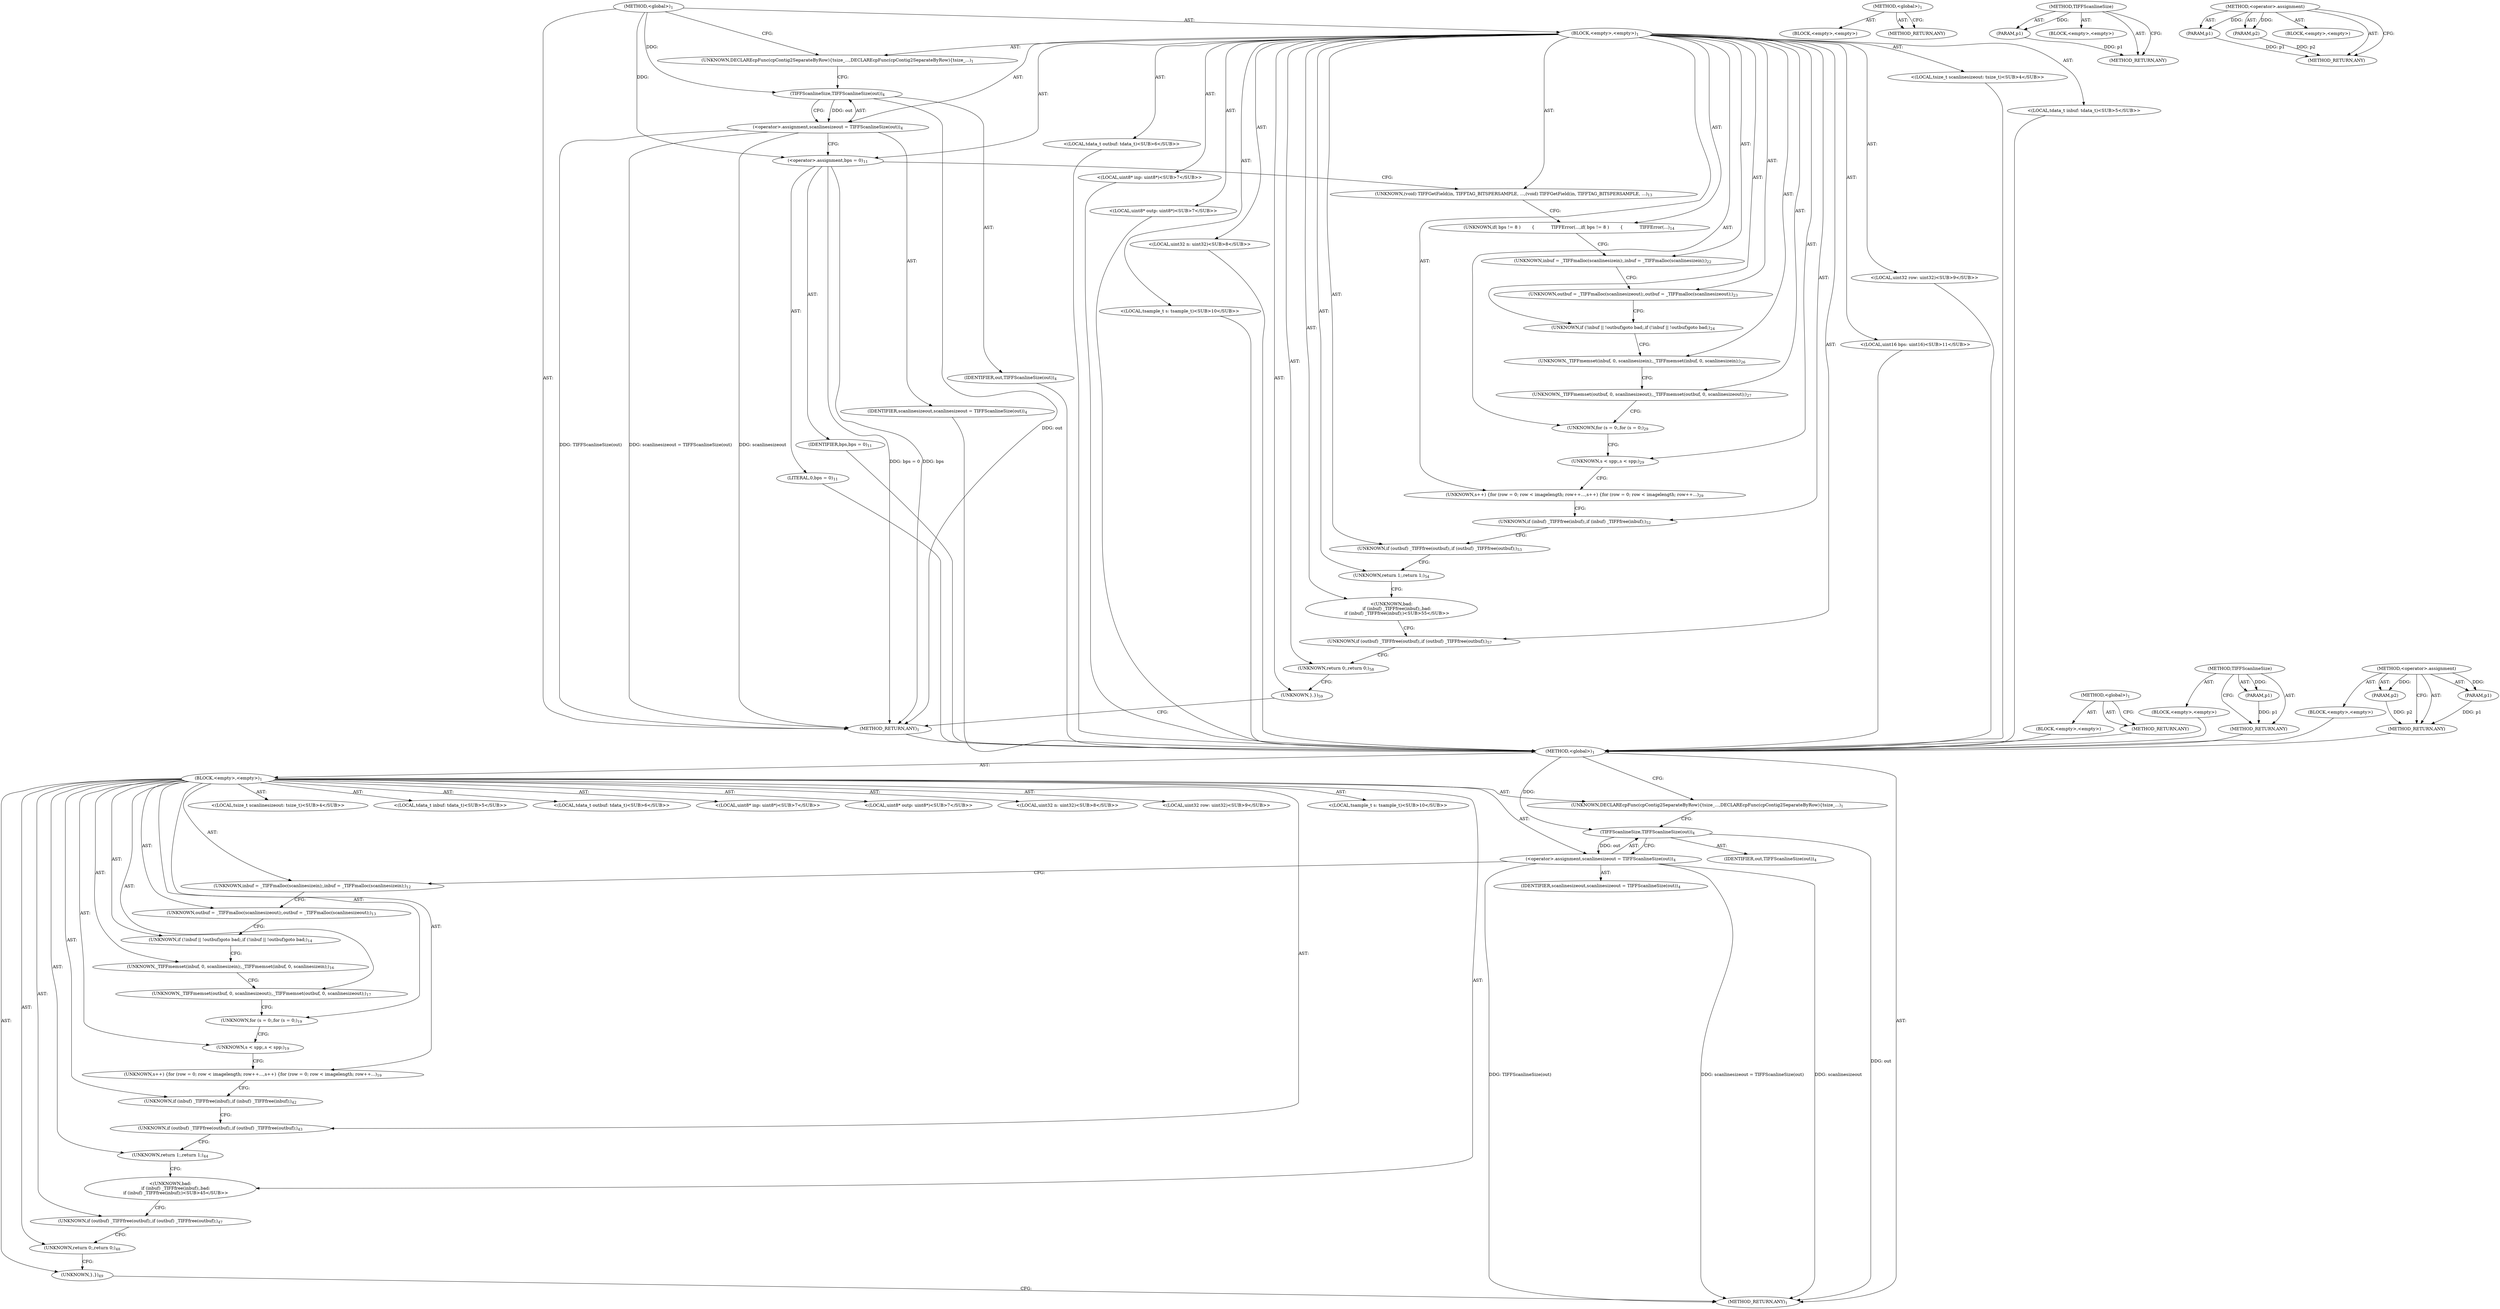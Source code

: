 digraph "&lt;operator&gt;.assignment" {
vulnerable_6 [label=<(METHOD,&lt;global&gt;)<SUB>1</SUB>>];
vulnerable_7 [label=<(BLOCK,&lt;empty&gt;,&lt;empty&gt;)<SUB>1</SUB>>];
vulnerable_8 [label=<(UNKNOWN,DECLAREcpFunc(cpContig2SeparateByRow)
{
	tsize_...,DECLAREcpFunc(cpContig2SeparateByRow)
{
	tsize_...)<SUB>1</SUB>>];
vulnerable_9 [label="<(LOCAL,tsize_t scanlinesizeout: tsize_t)<SUB>4</SUB>>"];
vulnerable_10 [label=<(&lt;operator&gt;.assignment,scanlinesizeout = TIFFScanlineSize(out))<SUB>4</SUB>>];
vulnerable_11 [label=<(IDENTIFIER,scanlinesizeout,scanlinesizeout = TIFFScanlineSize(out))<SUB>4</SUB>>];
vulnerable_12 [label=<(TIFFScanlineSize,TIFFScanlineSize(out))<SUB>4</SUB>>];
vulnerable_13 [label=<(IDENTIFIER,out,TIFFScanlineSize(out))<SUB>4</SUB>>];
vulnerable_14 [label="<(LOCAL,tdata_t inbuf: tdata_t)<SUB>5</SUB>>"];
vulnerable_15 [label="<(LOCAL,tdata_t outbuf: tdata_t)<SUB>6</SUB>>"];
vulnerable_16 [label="<(LOCAL,uint8* inp: uint8*)<SUB>7</SUB>>"];
vulnerable_17 [label="<(LOCAL,uint8* outp: uint8*)<SUB>7</SUB>>"];
vulnerable_18 [label="<(LOCAL,uint32 n: uint32)<SUB>8</SUB>>"];
vulnerable_19 [label="<(LOCAL,uint32 row: uint32)<SUB>9</SUB>>"];
vulnerable_20 [label="<(LOCAL,tsample_t s: tsample_t)<SUB>10</SUB>>"];
vulnerable_21 [label=<(UNKNOWN,inbuf = _TIFFmalloc(scanlinesizein);,inbuf = _TIFFmalloc(scanlinesizein);)<SUB>12</SUB>>];
vulnerable_22 [label=<(UNKNOWN,outbuf = _TIFFmalloc(scanlinesizeout);,outbuf = _TIFFmalloc(scanlinesizeout);)<SUB>13</SUB>>];
vulnerable_23 [label=<(UNKNOWN,if (!inbuf || !outbuf)
		goto bad;,if (!inbuf || !outbuf)
		goto bad;)<SUB>14</SUB>>];
vulnerable_24 [label=<(UNKNOWN,_TIFFmemset(inbuf, 0, scanlinesizein);,_TIFFmemset(inbuf, 0, scanlinesizein);)<SUB>16</SUB>>];
vulnerable_25 [label=<(UNKNOWN,_TIFFmemset(outbuf, 0, scanlinesizeout);,_TIFFmemset(outbuf, 0, scanlinesizeout);)<SUB>17</SUB>>];
vulnerable_26 [label=<(UNKNOWN,for (s = 0;,for (s = 0;)<SUB>19</SUB>>];
vulnerable_27 [label=<(UNKNOWN,s &lt; spp;,s &lt; spp;)<SUB>19</SUB>>];
vulnerable_28 [label=<(UNKNOWN,s++) {
		for (row = 0; row &lt; imagelength; row++...,s++) {
		for (row = 0; row &lt; imagelength; row++...)<SUB>19</SUB>>];
vulnerable_29 [label=<(UNKNOWN,if (inbuf) _TIFFfree(inbuf);,if (inbuf) _TIFFfree(inbuf);)<SUB>42</SUB>>];
vulnerable_30 [label=<(UNKNOWN,if (outbuf) _TIFFfree(outbuf);,if (outbuf) _TIFFfree(outbuf);)<SUB>43</SUB>>];
vulnerable_31 [label=<(UNKNOWN,return 1;,return 1;)<SUB>44</SUB>>];
vulnerable_32 [label="<(UNKNOWN,bad:
	if (inbuf) _TIFFfree(inbuf);,bad:
	if (inbuf) _TIFFfree(inbuf);)<SUB>45</SUB>>"];
vulnerable_33 [label=<(UNKNOWN,if (outbuf) _TIFFfree(outbuf);,if (outbuf) _TIFFfree(outbuf);)<SUB>47</SUB>>];
vulnerable_34 [label=<(UNKNOWN,return 0;,return 0;)<SUB>48</SUB>>];
vulnerable_35 [label=<(UNKNOWN,},})<SUB>49</SUB>>];
vulnerable_36 [label=<(METHOD_RETURN,ANY)<SUB>1</SUB>>];
vulnerable_51 [label=<(METHOD,&lt;global&gt;)<SUB>1</SUB>>];
vulnerable_52 [label=<(BLOCK,&lt;empty&gt;,&lt;empty&gt;)>];
vulnerable_53 [label=<(METHOD_RETURN,ANY)>];
vulnerable_62 [label=<(METHOD,TIFFScanlineSize)>];
vulnerable_63 [label=<(PARAM,p1)>];
vulnerable_64 [label=<(BLOCK,&lt;empty&gt;,&lt;empty&gt;)>];
vulnerable_65 [label=<(METHOD_RETURN,ANY)>];
vulnerable_57 [label=<(METHOD,&lt;operator&gt;.assignment)>];
vulnerable_58 [label=<(PARAM,p1)>];
vulnerable_59 [label=<(PARAM,p2)>];
vulnerable_60 [label=<(BLOCK,&lt;empty&gt;,&lt;empty&gt;)>];
vulnerable_61 [label=<(METHOD_RETURN,ANY)>];
fixed_6 [label=<(METHOD,&lt;global&gt;)<SUB>1</SUB>>];
fixed_7 [label=<(BLOCK,&lt;empty&gt;,&lt;empty&gt;)<SUB>1</SUB>>];
fixed_8 [label=<(UNKNOWN,DECLAREcpFunc(cpContig2SeparateByRow)
{
	tsize_...,DECLAREcpFunc(cpContig2SeparateByRow)
{
	tsize_...)<SUB>1</SUB>>];
fixed_9 [label="<(LOCAL,tsize_t scanlinesizeout: tsize_t)<SUB>4</SUB>>"];
fixed_10 [label=<(&lt;operator&gt;.assignment,scanlinesizeout = TIFFScanlineSize(out))<SUB>4</SUB>>];
fixed_11 [label=<(IDENTIFIER,scanlinesizeout,scanlinesizeout = TIFFScanlineSize(out))<SUB>4</SUB>>];
fixed_12 [label=<(TIFFScanlineSize,TIFFScanlineSize(out))<SUB>4</SUB>>];
fixed_13 [label=<(IDENTIFIER,out,TIFFScanlineSize(out))<SUB>4</SUB>>];
fixed_14 [label="<(LOCAL,tdata_t inbuf: tdata_t)<SUB>5</SUB>>"];
fixed_15 [label="<(LOCAL,tdata_t outbuf: tdata_t)<SUB>6</SUB>>"];
fixed_16 [label="<(LOCAL,uint8* inp: uint8*)<SUB>7</SUB>>"];
fixed_17 [label="<(LOCAL,uint8* outp: uint8*)<SUB>7</SUB>>"];
fixed_18 [label="<(LOCAL,uint32 n: uint32)<SUB>8</SUB>>"];
fixed_19 [label="<(LOCAL,uint32 row: uint32)<SUB>9</SUB>>"];
fixed_20 [label="<(LOCAL,tsample_t s: tsample_t)<SUB>10</SUB>>"];
fixed_21 [label="<(LOCAL,uint16 bps: uint16)<SUB>11</SUB>>"];
fixed_22 [label=<(&lt;operator&gt;.assignment,bps = 0)<SUB>11</SUB>>];
fixed_23 [label=<(IDENTIFIER,bps,bps = 0)<SUB>11</SUB>>];
fixed_24 [label=<(LITERAL,0,bps = 0)<SUB>11</SUB>>];
fixed_25 [label=<(UNKNOWN,(void) TIFFGetField(in, TIFFTAG_BITSPERSAMPLE, ...,(void) TIFFGetField(in, TIFFTAG_BITSPERSAMPLE, ...)<SUB>13</SUB>>];
fixed_26 [label=<(UNKNOWN,if( bps != 8 )
        {
            TIFFError(...,if( bps != 8 )
        {
            TIFFError(...)<SUB>14</SUB>>];
fixed_27 [label=<(UNKNOWN,inbuf = _TIFFmalloc(scanlinesizein);,inbuf = _TIFFmalloc(scanlinesizein);)<SUB>22</SUB>>];
fixed_28 [label=<(UNKNOWN,outbuf = _TIFFmalloc(scanlinesizeout);,outbuf = _TIFFmalloc(scanlinesizeout);)<SUB>23</SUB>>];
fixed_29 [label=<(UNKNOWN,if (!inbuf || !outbuf)
		goto bad;,if (!inbuf || !outbuf)
		goto bad;)<SUB>24</SUB>>];
fixed_30 [label=<(UNKNOWN,_TIFFmemset(inbuf, 0, scanlinesizein);,_TIFFmemset(inbuf, 0, scanlinesizein);)<SUB>26</SUB>>];
fixed_31 [label=<(UNKNOWN,_TIFFmemset(outbuf, 0, scanlinesizeout);,_TIFFmemset(outbuf, 0, scanlinesizeout);)<SUB>27</SUB>>];
fixed_32 [label=<(UNKNOWN,for (s = 0;,for (s = 0;)<SUB>29</SUB>>];
fixed_33 [label=<(UNKNOWN,s &lt; spp;,s &lt; spp;)<SUB>29</SUB>>];
fixed_34 [label=<(UNKNOWN,s++) {
		for (row = 0; row &lt; imagelength; row++...,s++) {
		for (row = 0; row &lt; imagelength; row++...)<SUB>29</SUB>>];
fixed_35 [label=<(UNKNOWN,if (inbuf) _TIFFfree(inbuf);,if (inbuf) _TIFFfree(inbuf);)<SUB>52</SUB>>];
fixed_36 [label=<(UNKNOWN,if (outbuf) _TIFFfree(outbuf);,if (outbuf) _TIFFfree(outbuf);)<SUB>53</SUB>>];
fixed_37 [label=<(UNKNOWN,return 1;,return 1;)<SUB>54</SUB>>];
fixed_38 [label="<(UNKNOWN,bad:
	if (inbuf) _TIFFfree(inbuf);,bad:
	if (inbuf) _TIFFfree(inbuf);)<SUB>55</SUB>>"];
fixed_39 [label=<(UNKNOWN,if (outbuf) _TIFFfree(outbuf);,if (outbuf) _TIFFfree(outbuf);)<SUB>57</SUB>>];
fixed_40 [label=<(UNKNOWN,return 0;,return 0;)<SUB>58</SUB>>];
fixed_41 [label=<(UNKNOWN,},})<SUB>59</SUB>>];
fixed_42 [label=<(METHOD_RETURN,ANY)<SUB>1</SUB>>];
fixed_61 [label=<(METHOD,&lt;global&gt;)<SUB>1</SUB>>];
fixed_62 [label=<(BLOCK,&lt;empty&gt;,&lt;empty&gt;)>];
fixed_63 [label=<(METHOD_RETURN,ANY)>];
fixed_72 [label=<(METHOD,TIFFScanlineSize)>];
fixed_73 [label=<(PARAM,p1)>];
fixed_74 [label=<(BLOCK,&lt;empty&gt;,&lt;empty&gt;)>];
fixed_75 [label=<(METHOD_RETURN,ANY)>];
fixed_67 [label=<(METHOD,&lt;operator&gt;.assignment)>];
fixed_68 [label=<(PARAM,p1)>];
fixed_69 [label=<(PARAM,p2)>];
fixed_70 [label=<(BLOCK,&lt;empty&gt;,&lt;empty&gt;)>];
fixed_71 [label=<(METHOD_RETURN,ANY)>];
vulnerable_6 -> vulnerable_7  [key=0, label="AST: "];
vulnerable_6 -> vulnerable_36  [key=0, label="AST: "];
vulnerable_6 -> vulnerable_8  [key=0, label="CFG: "];
vulnerable_6 -> vulnerable_12  [key=0, label="DDG: "];
vulnerable_7 -> vulnerable_8  [key=0, label="AST: "];
vulnerable_7 -> vulnerable_9  [key=0, label="AST: "];
vulnerable_7 -> vulnerable_10  [key=0, label="AST: "];
vulnerable_7 -> vulnerable_14  [key=0, label="AST: "];
vulnerable_7 -> vulnerable_15  [key=0, label="AST: "];
vulnerable_7 -> vulnerable_16  [key=0, label="AST: "];
vulnerable_7 -> vulnerable_17  [key=0, label="AST: "];
vulnerable_7 -> vulnerable_18  [key=0, label="AST: "];
vulnerable_7 -> vulnerable_19  [key=0, label="AST: "];
vulnerable_7 -> vulnerable_20  [key=0, label="AST: "];
vulnerable_7 -> vulnerable_21  [key=0, label="AST: "];
vulnerable_7 -> vulnerable_22  [key=0, label="AST: "];
vulnerable_7 -> vulnerable_23  [key=0, label="AST: "];
vulnerable_7 -> vulnerable_24  [key=0, label="AST: "];
vulnerable_7 -> vulnerable_25  [key=0, label="AST: "];
vulnerable_7 -> vulnerable_26  [key=0, label="AST: "];
vulnerable_7 -> vulnerable_27  [key=0, label="AST: "];
vulnerable_7 -> vulnerable_28  [key=0, label="AST: "];
vulnerable_7 -> vulnerable_29  [key=0, label="AST: "];
vulnerable_7 -> vulnerable_30  [key=0, label="AST: "];
vulnerable_7 -> vulnerable_31  [key=0, label="AST: "];
vulnerable_7 -> vulnerable_32  [key=0, label="AST: "];
vulnerable_7 -> vulnerable_33  [key=0, label="AST: "];
vulnerable_7 -> vulnerable_34  [key=0, label="AST: "];
vulnerable_7 -> vulnerable_35  [key=0, label="AST: "];
vulnerable_8 -> vulnerable_12  [key=0, label="CFG: "];
vulnerable_10 -> vulnerable_11  [key=0, label="AST: "];
vulnerable_10 -> vulnerable_12  [key=0, label="AST: "];
vulnerable_10 -> vulnerable_21  [key=0, label="CFG: "];
vulnerable_10 -> vulnerable_36  [key=0, label="DDG: scanlinesizeout"];
vulnerable_10 -> vulnerable_36  [key=1, label="DDG: TIFFScanlineSize(out)"];
vulnerable_10 -> vulnerable_36  [key=2, label="DDG: scanlinesizeout = TIFFScanlineSize(out)"];
vulnerable_12 -> vulnerable_13  [key=0, label="AST: "];
vulnerable_12 -> vulnerable_10  [key=0, label="CFG: "];
vulnerable_12 -> vulnerable_10  [key=1, label="DDG: out"];
vulnerable_12 -> vulnerable_36  [key=0, label="DDG: out"];
vulnerable_21 -> vulnerable_22  [key=0, label="CFG: "];
vulnerable_22 -> vulnerable_23  [key=0, label="CFG: "];
vulnerable_23 -> vulnerable_24  [key=0, label="CFG: "];
vulnerable_24 -> vulnerable_25  [key=0, label="CFG: "];
vulnerable_25 -> vulnerable_26  [key=0, label="CFG: "];
vulnerable_26 -> vulnerable_27  [key=0, label="CFG: "];
vulnerable_27 -> vulnerable_28  [key=0, label="CFG: "];
vulnerable_28 -> vulnerable_29  [key=0, label="CFG: "];
vulnerable_29 -> vulnerable_30  [key=0, label="CFG: "];
vulnerable_30 -> vulnerable_31  [key=0, label="CFG: "];
vulnerable_31 -> vulnerable_32  [key=0, label="CFG: "];
vulnerable_32 -> vulnerable_33  [key=0, label="CFG: "];
vulnerable_33 -> vulnerable_34  [key=0, label="CFG: "];
vulnerable_34 -> vulnerable_35  [key=0, label="CFG: "];
vulnerable_35 -> vulnerable_36  [key=0, label="CFG: "];
vulnerable_51 -> vulnerable_52  [key=0, label="AST: "];
vulnerable_51 -> vulnerable_53  [key=0, label="AST: "];
vulnerable_51 -> vulnerable_53  [key=1, label="CFG: "];
vulnerable_62 -> vulnerable_63  [key=0, label="AST: "];
vulnerable_62 -> vulnerable_63  [key=1, label="DDG: "];
vulnerable_62 -> vulnerable_64  [key=0, label="AST: "];
vulnerable_62 -> vulnerable_65  [key=0, label="AST: "];
vulnerable_62 -> vulnerable_65  [key=1, label="CFG: "];
vulnerable_63 -> vulnerable_65  [key=0, label="DDG: p1"];
vulnerable_57 -> vulnerable_58  [key=0, label="AST: "];
vulnerable_57 -> vulnerable_58  [key=1, label="DDG: "];
vulnerable_57 -> vulnerable_60  [key=0, label="AST: "];
vulnerable_57 -> vulnerable_59  [key=0, label="AST: "];
vulnerable_57 -> vulnerable_59  [key=1, label="DDG: "];
vulnerable_57 -> vulnerable_61  [key=0, label="AST: "];
vulnerable_57 -> vulnerable_61  [key=1, label="CFG: "];
vulnerable_58 -> vulnerable_61  [key=0, label="DDG: p1"];
vulnerable_59 -> vulnerable_61  [key=0, label="DDG: p2"];
fixed_6 -> fixed_7  [key=0, label="AST: "];
fixed_6 -> fixed_42  [key=0, label="AST: "];
fixed_6 -> fixed_8  [key=0, label="CFG: "];
fixed_6 -> fixed_22  [key=0, label="DDG: "];
fixed_6 -> fixed_12  [key=0, label="DDG: "];
fixed_7 -> fixed_8  [key=0, label="AST: "];
fixed_7 -> fixed_9  [key=0, label="AST: "];
fixed_7 -> fixed_10  [key=0, label="AST: "];
fixed_7 -> fixed_14  [key=0, label="AST: "];
fixed_7 -> fixed_15  [key=0, label="AST: "];
fixed_7 -> fixed_16  [key=0, label="AST: "];
fixed_7 -> fixed_17  [key=0, label="AST: "];
fixed_7 -> fixed_18  [key=0, label="AST: "];
fixed_7 -> fixed_19  [key=0, label="AST: "];
fixed_7 -> fixed_20  [key=0, label="AST: "];
fixed_7 -> fixed_21  [key=0, label="AST: "];
fixed_7 -> fixed_22  [key=0, label="AST: "];
fixed_7 -> fixed_25  [key=0, label="AST: "];
fixed_7 -> fixed_26  [key=0, label="AST: "];
fixed_7 -> fixed_27  [key=0, label="AST: "];
fixed_7 -> fixed_28  [key=0, label="AST: "];
fixed_7 -> fixed_29  [key=0, label="AST: "];
fixed_7 -> fixed_30  [key=0, label="AST: "];
fixed_7 -> fixed_31  [key=0, label="AST: "];
fixed_7 -> fixed_32  [key=0, label="AST: "];
fixed_7 -> fixed_33  [key=0, label="AST: "];
fixed_7 -> fixed_34  [key=0, label="AST: "];
fixed_7 -> fixed_35  [key=0, label="AST: "];
fixed_7 -> fixed_36  [key=0, label="AST: "];
fixed_7 -> fixed_37  [key=0, label="AST: "];
fixed_7 -> fixed_38  [key=0, label="AST: "];
fixed_7 -> fixed_39  [key=0, label="AST: "];
fixed_7 -> fixed_40  [key=0, label="AST: "];
fixed_7 -> fixed_41  [key=0, label="AST: "];
fixed_8 -> fixed_12  [key=0, label="CFG: "];
fixed_9 -> vulnerable_6  [key=0];
fixed_10 -> fixed_11  [key=0, label="AST: "];
fixed_10 -> fixed_12  [key=0, label="AST: "];
fixed_10 -> fixed_22  [key=0, label="CFG: "];
fixed_10 -> fixed_42  [key=0, label="DDG: scanlinesizeout"];
fixed_10 -> fixed_42  [key=1, label="DDG: TIFFScanlineSize(out)"];
fixed_10 -> fixed_42  [key=2, label="DDG: scanlinesizeout = TIFFScanlineSize(out)"];
fixed_11 -> vulnerable_6  [key=0];
fixed_12 -> fixed_13  [key=0, label="AST: "];
fixed_12 -> fixed_10  [key=0, label="CFG: "];
fixed_12 -> fixed_10  [key=1, label="DDG: out"];
fixed_12 -> fixed_42  [key=0, label="DDG: out"];
fixed_13 -> vulnerable_6  [key=0];
fixed_14 -> vulnerable_6  [key=0];
fixed_15 -> vulnerable_6  [key=0];
fixed_16 -> vulnerable_6  [key=0];
fixed_17 -> vulnerable_6  [key=0];
fixed_18 -> vulnerable_6  [key=0];
fixed_19 -> vulnerable_6  [key=0];
fixed_20 -> vulnerable_6  [key=0];
fixed_21 -> vulnerable_6  [key=0];
fixed_22 -> fixed_23  [key=0, label="AST: "];
fixed_22 -> fixed_24  [key=0, label="AST: "];
fixed_22 -> fixed_25  [key=0, label="CFG: "];
fixed_22 -> fixed_42  [key=0, label="DDG: bps"];
fixed_22 -> fixed_42  [key=1, label="DDG: bps = 0"];
fixed_23 -> vulnerable_6  [key=0];
fixed_24 -> vulnerable_6  [key=0];
fixed_25 -> fixed_26  [key=0, label="CFG: "];
fixed_26 -> fixed_27  [key=0, label="CFG: "];
fixed_27 -> fixed_28  [key=0, label="CFG: "];
fixed_28 -> fixed_29  [key=0, label="CFG: "];
fixed_29 -> fixed_30  [key=0, label="CFG: "];
fixed_30 -> fixed_31  [key=0, label="CFG: "];
fixed_31 -> fixed_32  [key=0, label="CFG: "];
fixed_32 -> fixed_33  [key=0, label="CFG: "];
fixed_33 -> fixed_34  [key=0, label="CFG: "];
fixed_34 -> fixed_35  [key=0, label="CFG: "];
fixed_35 -> fixed_36  [key=0, label="CFG: "];
fixed_36 -> fixed_37  [key=0, label="CFG: "];
fixed_37 -> fixed_38  [key=0, label="CFG: "];
fixed_38 -> fixed_39  [key=0, label="CFG: "];
fixed_39 -> fixed_40  [key=0, label="CFG: "];
fixed_40 -> fixed_41  [key=0, label="CFG: "];
fixed_41 -> fixed_42  [key=0, label="CFG: "];
fixed_42 -> vulnerable_6  [key=0];
fixed_61 -> fixed_62  [key=0, label="AST: "];
fixed_61 -> fixed_63  [key=0, label="AST: "];
fixed_61 -> fixed_63  [key=1, label="CFG: "];
fixed_62 -> vulnerable_6  [key=0];
fixed_63 -> vulnerable_6  [key=0];
fixed_72 -> fixed_73  [key=0, label="AST: "];
fixed_72 -> fixed_73  [key=1, label="DDG: "];
fixed_72 -> fixed_74  [key=0, label="AST: "];
fixed_72 -> fixed_75  [key=0, label="AST: "];
fixed_72 -> fixed_75  [key=1, label="CFG: "];
fixed_73 -> fixed_75  [key=0, label="DDG: p1"];
fixed_74 -> vulnerable_6  [key=0];
fixed_75 -> vulnerable_6  [key=0];
fixed_67 -> fixed_68  [key=0, label="AST: "];
fixed_67 -> fixed_68  [key=1, label="DDG: "];
fixed_67 -> fixed_70  [key=0, label="AST: "];
fixed_67 -> fixed_69  [key=0, label="AST: "];
fixed_67 -> fixed_69  [key=1, label="DDG: "];
fixed_67 -> fixed_71  [key=0, label="AST: "];
fixed_67 -> fixed_71  [key=1, label="CFG: "];
fixed_68 -> fixed_71  [key=0, label="DDG: p1"];
fixed_69 -> fixed_71  [key=0, label="DDG: p2"];
fixed_70 -> vulnerable_6  [key=0];
fixed_71 -> vulnerable_6  [key=0];
}
